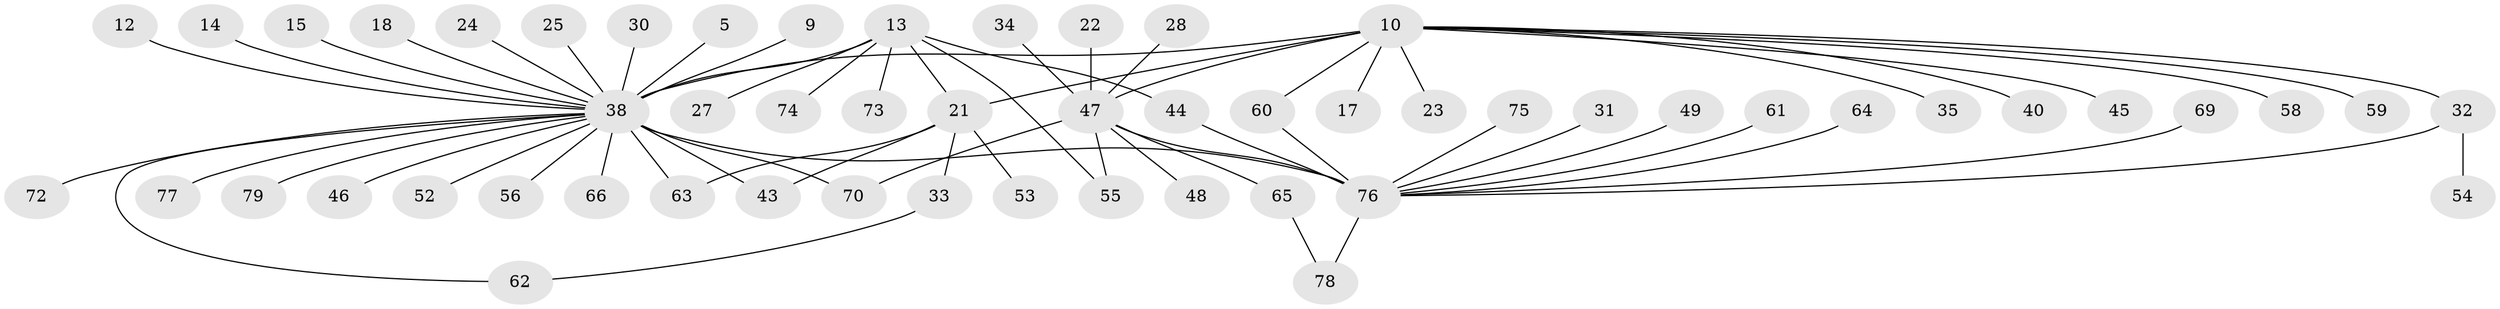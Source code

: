 // original degree distribution, {17: 0.012658227848101266, 13: 0.012658227848101266, 14: 0.012658227848101266, 7: 0.0379746835443038, 1: 0.4810126582278481, 2: 0.22784810126582278, 3: 0.0759493670886076, 5: 0.012658227848101266, 9: 0.012658227848101266, 15: 0.012658227848101266, 6: 0.0379746835443038, 4: 0.06329113924050633}
// Generated by graph-tools (version 1.1) at 2025/50/03/04/25 21:50:53]
// undirected, 55 vertices, 65 edges
graph export_dot {
graph [start="1"]
  node [color=gray90,style=filled];
  5;
  9;
  10 [super="+2"];
  12;
  13 [super="+8"];
  14;
  15 [super="+6"];
  17;
  18;
  21;
  22;
  23;
  24;
  25;
  27;
  28;
  30;
  31;
  32;
  33 [super="+29"];
  34;
  35;
  38 [super="+4+3"];
  40;
  43 [super="+7"];
  44;
  45;
  46;
  47 [super="+11"];
  48;
  49;
  52;
  53;
  54;
  55;
  56;
  58;
  59;
  60;
  61;
  62;
  63;
  64;
  65 [super="+51"];
  66 [super="+36"];
  69;
  70 [super="+57"];
  72;
  73;
  74;
  75;
  76 [super="+50+71+67"];
  77;
  78;
  79;
  5 -- 38;
  9 -- 38;
  10 -- 23;
  10 -- 32 [weight=2];
  10 -- 35 [weight=2];
  10 -- 40;
  10 -- 47 [weight=2];
  10 -- 58;
  10 -- 60;
  10 -- 38 [weight=4];
  10 -- 45;
  10 -- 17;
  10 -- 21;
  10 -- 59;
  12 -- 38;
  13 -- 27;
  13 -- 55;
  13 -- 73;
  13 -- 74;
  13 -- 21;
  13 -- 44;
  13 -- 38 [weight=3];
  14 -- 38;
  15 -- 38;
  18 -- 38;
  21 -- 33 [weight=2];
  21 -- 53;
  21 -- 63;
  21 -- 43;
  22 -- 47;
  24 -- 38;
  25 -- 38;
  28 -- 47;
  30 -- 38;
  31 -- 76 [weight=2];
  32 -- 54;
  32 -- 76;
  33 -- 62;
  34 -- 47;
  38 -- 56;
  38 -- 62;
  38 -- 46;
  38 -- 72;
  38 -- 77;
  38 -- 79;
  38 -- 52;
  38 -- 63;
  38 -- 76 [weight=7];
  38 -- 70;
  38 -- 43;
  38 -- 66;
  44 -- 76;
  47 -- 48;
  47 -- 55;
  47 -- 70;
  47 -- 76 [weight=4];
  47 -- 65;
  49 -- 76;
  60 -- 76;
  61 -- 76;
  64 -- 76;
  65 -- 78;
  69 -- 76;
  75 -- 76;
  76 -- 78;
}
